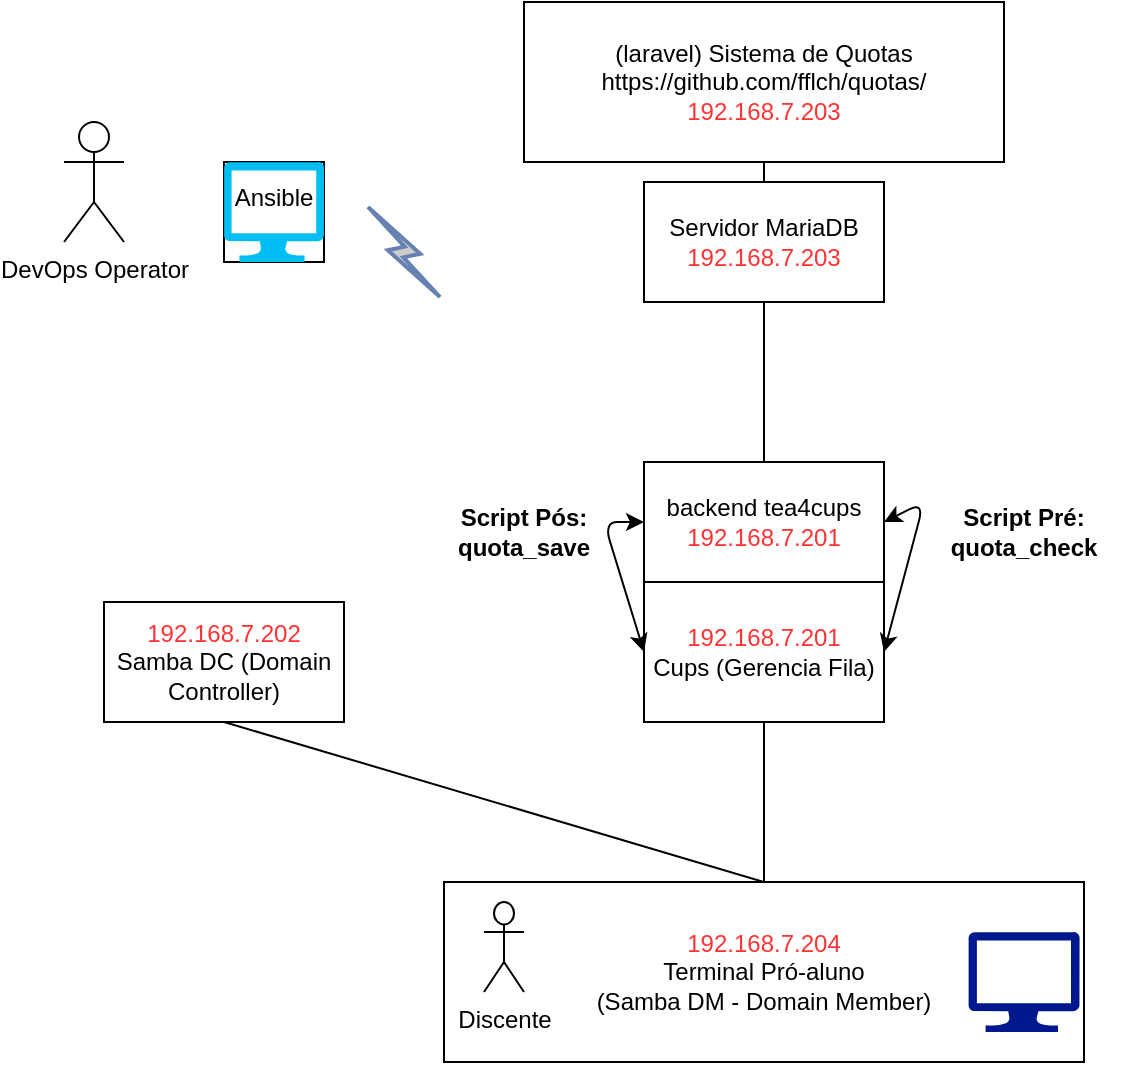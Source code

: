 <mxfile version="14.9.8" type="device"><diagram id="ogJvHxPdHO9ipVO5gJ5p" name="Page-1"><mxGraphModel dx="1422" dy="634" grid="1" gridSize="10" guides="1" tooltips="1" connect="1" arrows="1" fold="1" page="1" pageScale="1" pageWidth="827" pageHeight="1169" math="0" shadow="0"><root><mxCell id="0"/><mxCell id="1" parent="0"/><mxCell id="Zi7isjmMVFsw2nkmg33Y-1" value="&lt;font color=&quot;#FF3333&quot;&gt;192.168.7.202&lt;/font&gt;&lt;br&gt;Samba DC (Domain Controller)" style="rounded=0;whiteSpace=wrap;html=1;" parent="1" vertex="1"><mxGeometry x="110" y="320" width="120" height="60" as="geometry"/></mxCell><mxCell id="Zi7isjmMVFsw2nkmg33Y-2" value="&lt;font color=&quot;#FF3333&quot;&gt;192.168.7.204&lt;/font&gt;&lt;br&gt;Terminal Pró-aluno &lt;br&gt;(Samba DM - Domain Member)" style="rounded=0;whiteSpace=wrap;html=1;" parent="1" vertex="1"><mxGeometry x="280" y="460" width="320" height="90" as="geometry"/></mxCell><mxCell id="Zi7isjmMVFsw2nkmg33Y-3" value="" style="endArrow=none;html=1;exitX=0.5;exitY=0;exitDx=0;exitDy=0;entryX=0.5;entryY=1;entryDx=0;entryDy=0;" parent="1" source="Zi7isjmMVFsw2nkmg33Y-2" target="Zi7isjmMVFsw2nkmg33Y-1" edge="1"><mxGeometry width="50" height="50" relative="1" as="geometry"><mxPoint x="390" y="350" as="sourcePoint"/><mxPoint x="440" y="300" as="targetPoint"/></mxGeometry></mxCell><mxCell id="Zi7isjmMVFsw2nkmg33Y-6" value="&lt;font color=&quot;#FF3333&quot;&gt;192.168.7.201&lt;/font&gt;&lt;br&gt;Cups (Gerencia Fila)" style="rounded=0;whiteSpace=wrap;html=1;" parent="1" vertex="1"><mxGeometry x="380" y="310" width="120" height="70" as="geometry"/></mxCell><mxCell id="Zi7isjmMVFsw2nkmg33Y-7" value="" style="endArrow=none;html=1;exitX=0.5;exitY=0;exitDx=0;exitDy=0;entryX=0.5;entryY=1;entryDx=0;entryDy=0;" parent="1" source="Zi7isjmMVFsw2nkmg33Y-2" target="Zi7isjmMVFsw2nkmg33Y-6" edge="1"><mxGeometry width="50" height="50" relative="1" as="geometry"><mxPoint x="390" y="350" as="sourcePoint"/><mxPoint x="430" y="380" as="targetPoint"/></mxGeometry></mxCell><mxCell id="Zi7isjmMVFsw2nkmg33Y-8" value="&lt;div&gt;backend tea4cups&lt;/div&gt;&lt;div&gt;&lt;font color=&quot;#FF3333&quot;&gt;192.168.7.201&lt;/font&gt;&lt;/div&gt;" style="rounded=0;whiteSpace=wrap;html=1;" parent="1" vertex="1"><mxGeometry x="380" y="250" width="120" height="60" as="geometry"/></mxCell><mxCell id="Zi7isjmMVFsw2nkmg33Y-9" value="" style="endArrow=classic;startArrow=classic;html=1;entryX=1;entryY=0.5;entryDx=0;entryDy=0;exitX=1;exitY=0.5;exitDx=0;exitDy=0;" parent="1" source="Zi7isjmMVFsw2nkmg33Y-6" target="Zi7isjmMVFsw2nkmg33Y-8" edge="1"><mxGeometry width="50" height="50" relative="1" as="geometry"><mxPoint x="510" y="280" as="sourcePoint"/><mxPoint x="520" y="220" as="targetPoint"/><Array as="points"><mxPoint x="520" y="270"/></Array></mxGeometry></mxCell><mxCell id="Zi7isjmMVFsw2nkmg33Y-10" value="" style="endArrow=classic;startArrow=classic;html=1;exitX=0;exitY=0.5;exitDx=0;exitDy=0;entryX=0;entryY=0.5;entryDx=0;entryDy=0;" parent="1" source="Zi7isjmMVFsw2nkmg33Y-8" target="Zi7isjmMVFsw2nkmg33Y-6" edge="1"><mxGeometry width="50" height="50" relative="1" as="geometry"><mxPoint x="390" y="350" as="sourcePoint"/><mxPoint x="440" y="300" as="targetPoint"/><Array as="points"><mxPoint x="360" y="280"/></Array></mxGeometry></mxCell><mxCell id="Zi7isjmMVFsw2nkmg33Y-11" value="&lt;b&gt;Script Pré: quota_check&lt;/b&gt;" style="text;html=1;strokeColor=none;fillColor=none;align=center;verticalAlign=middle;whiteSpace=wrap;rounded=0;" parent="1" vertex="1"><mxGeometry x="520" y="250" width="100" height="70" as="geometry"/></mxCell><mxCell id="Zi7isjmMVFsw2nkmg33Y-12" value="&lt;div&gt;&lt;b&gt;Script Pós:&lt;/b&gt;&lt;/div&gt;&lt;div&gt;&lt;b&gt;quota_save&lt;/b&gt;&lt;/div&gt;" style="text;html=1;strokeColor=none;fillColor=none;align=center;verticalAlign=middle;whiteSpace=wrap;rounded=0;" parent="1" vertex="1"><mxGeometry x="280" y="260" width="80" height="50" as="geometry"/></mxCell><mxCell id="Zi7isjmMVFsw2nkmg33Y-13" value="(laravel) Sistema de Quotas&lt;br&gt;https://github.com/fflch/quotas/&lt;br&gt;&lt;font color=&quot;#FF3333&quot;&gt;192.168.7.203&lt;/font&gt;" style="rounded=0;whiteSpace=wrap;html=1;" parent="1" vertex="1"><mxGeometry x="320" y="20" width="240" height="80" as="geometry"/></mxCell><mxCell id="Zi7isjmMVFsw2nkmg33Y-17" value="DevOps Operator" style="shape=umlActor;verticalLabelPosition=bottom;verticalAlign=top;html=1;outlineConnect=0;" parent="1" vertex="1"><mxGeometry x="90" y="80" width="30" height="60" as="geometry"/></mxCell><mxCell id="Zi7isjmMVFsw2nkmg33Y-18" value="&lt;div&gt;Ansible&lt;/div&gt;&lt;div&gt;&lt;br&gt;&lt;/div&gt;" style="whiteSpace=wrap;html=1;aspect=fixed;" parent="1" vertex="1"><mxGeometry x="170" y="100" width="50" height="50" as="geometry"/></mxCell><mxCell id="Zi7isjmMVFsw2nkmg33Y-21" value="&lt;div&gt;Servidor MariaDB&lt;font color=&quot;#FF3333&quot;&gt;&lt;br&gt;&lt;/font&gt;&lt;/div&gt;&lt;div&gt;&lt;font color=&quot;#FF3333&quot;&gt;192.168.7.203&lt;/font&gt;&lt;/div&gt;" style="rounded=0;whiteSpace=wrap;html=1;" parent="1" vertex="1"><mxGeometry x="380" y="110" width="120" height="60" as="geometry"/></mxCell><mxCell id="Zi7isjmMVFsw2nkmg33Y-25" value="" style="endArrow=none;html=1;entryX=0.5;entryY=1;entryDx=0;entryDy=0;exitX=0.5;exitY=0;exitDx=0;exitDy=0;" parent="1" source="Zi7isjmMVFsw2nkmg33Y-8" target="Zi7isjmMVFsw2nkmg33Y-21" edge="1"><mxGeometry width="50" height="50" relative="1" as="geometry"><mxPoint x="380" y="340" as="sourcePoint"/><mxPoint x="430" y="290" as="targetPoint"/></mxGeometry></mxCell><mxCell id="Zi7isjmMVFsw2nkmg33Y-28" value="" style="endArrow=none;html=1;entryX=0.5;entryY=1;entryDx=0;entryDy=0;" parent="1" source="Zi7isjmMVFsw2nkmg33Y-21" target="Zi7isjmMVFsw2nkmg33Y-13" edge="1"><mxGeometry width="50" height="50" relative="1" as="geometry"><mxPoint x="380" y="340" as="sourcePoint"/><mxPoint x="430" y="290" as="targetPoint"/></mxGeometry></mxCell><mxCell id="Zi7isjmMVFsw2nkmg33Y-29" value="Discente" style="shape=umlActor;verticalLabelPosition=bottom;verticalAlign=top;html=1;outlineConnect=0;" parent="1" vertex="1"><mxGeometry x="300" y="470" width="20" height="45" as="geometry"/></mxCell><mxCell id="Zi7isjmMVFsw2nkmg33Y-31" value="" style="aspect=fixed;pointerEvents=1;shadow=0;dashed=0;html=1;strokeColor=none;labelPosition=center;verticalLabelPosition=bottom;verticalAlign=top;align=center;fillColor=#00188D;shape=mxgraph.azure.computer" parent="1" vertex="1"><mxGeometry x="542.23" y="485" width="55.55" height="50" as="geometry"/></mxCell><mxCell id="Zi7isjmMVFsw2nkmg33Y-32" value="" style="verticalLabelPosition=bottom;html=1;verticalAlign=top;align=center;strokeColor=none;fillColor=#00BEF2;shape=mxgraph.azure.computer;pointerEvents=1;" parent="1" vertex="1"><mxGeometry x="170" y="100" width="50" height="50" as="geometry"/></mxCell><mxCell id="Zi7isjmMVFsw2nkmg33Y-34" value="" style="html=1;outlineConnect=0;fillColor=#CCCCCC;strokeColor=#6881B3;gradientColor=none;gradientDirection=north;strokeWidth=2;shape=mxgraph.networks.comm_link_edge;html=1;" parent="1" edge="1"><mxGeometry width="100" height="100" relative="1" as="geometry"><mxPoint x="240" y="120" as="sourcePoint"/><mxPoint x="280" y="170" as="targetPoint"/><Array as="points"><mxPoint x="230" y="120"/><mxPoint x="270" y="130"/></Array></mxGeometry></mxCell></root></mxGraphModel></diagram></mxfile>
